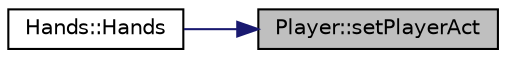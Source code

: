 digraph "Player::setPlayerAct"
{
 // LATEX_PDF_SIZE
  edge [fontname="Helvetica",fontsize="10",labelfontname="Helvetica",labelfontsize="10"];
  node [fontname="Helvetica",fontsize="10",shape=record];
  rankdir="RL";
  Node1 [label="Player::setPlayerAct",height=0.2,width=0.4,color="black", fillcolor="grey75", style="filled", fontcolor="black",tooltip=" "];
  Node1 -> Node2 [dir="back",color="midnightblue",fontsize="10",style="solid",fontname="Helvetica"];
  Node2 [label="Hands::Hands",height=0.2,width=0.4,color="black", fillcolor="white", style="filled",URL="$class_hands.html#ad9994df26939755621140b7909f73e55",tooltip=" "];
}

